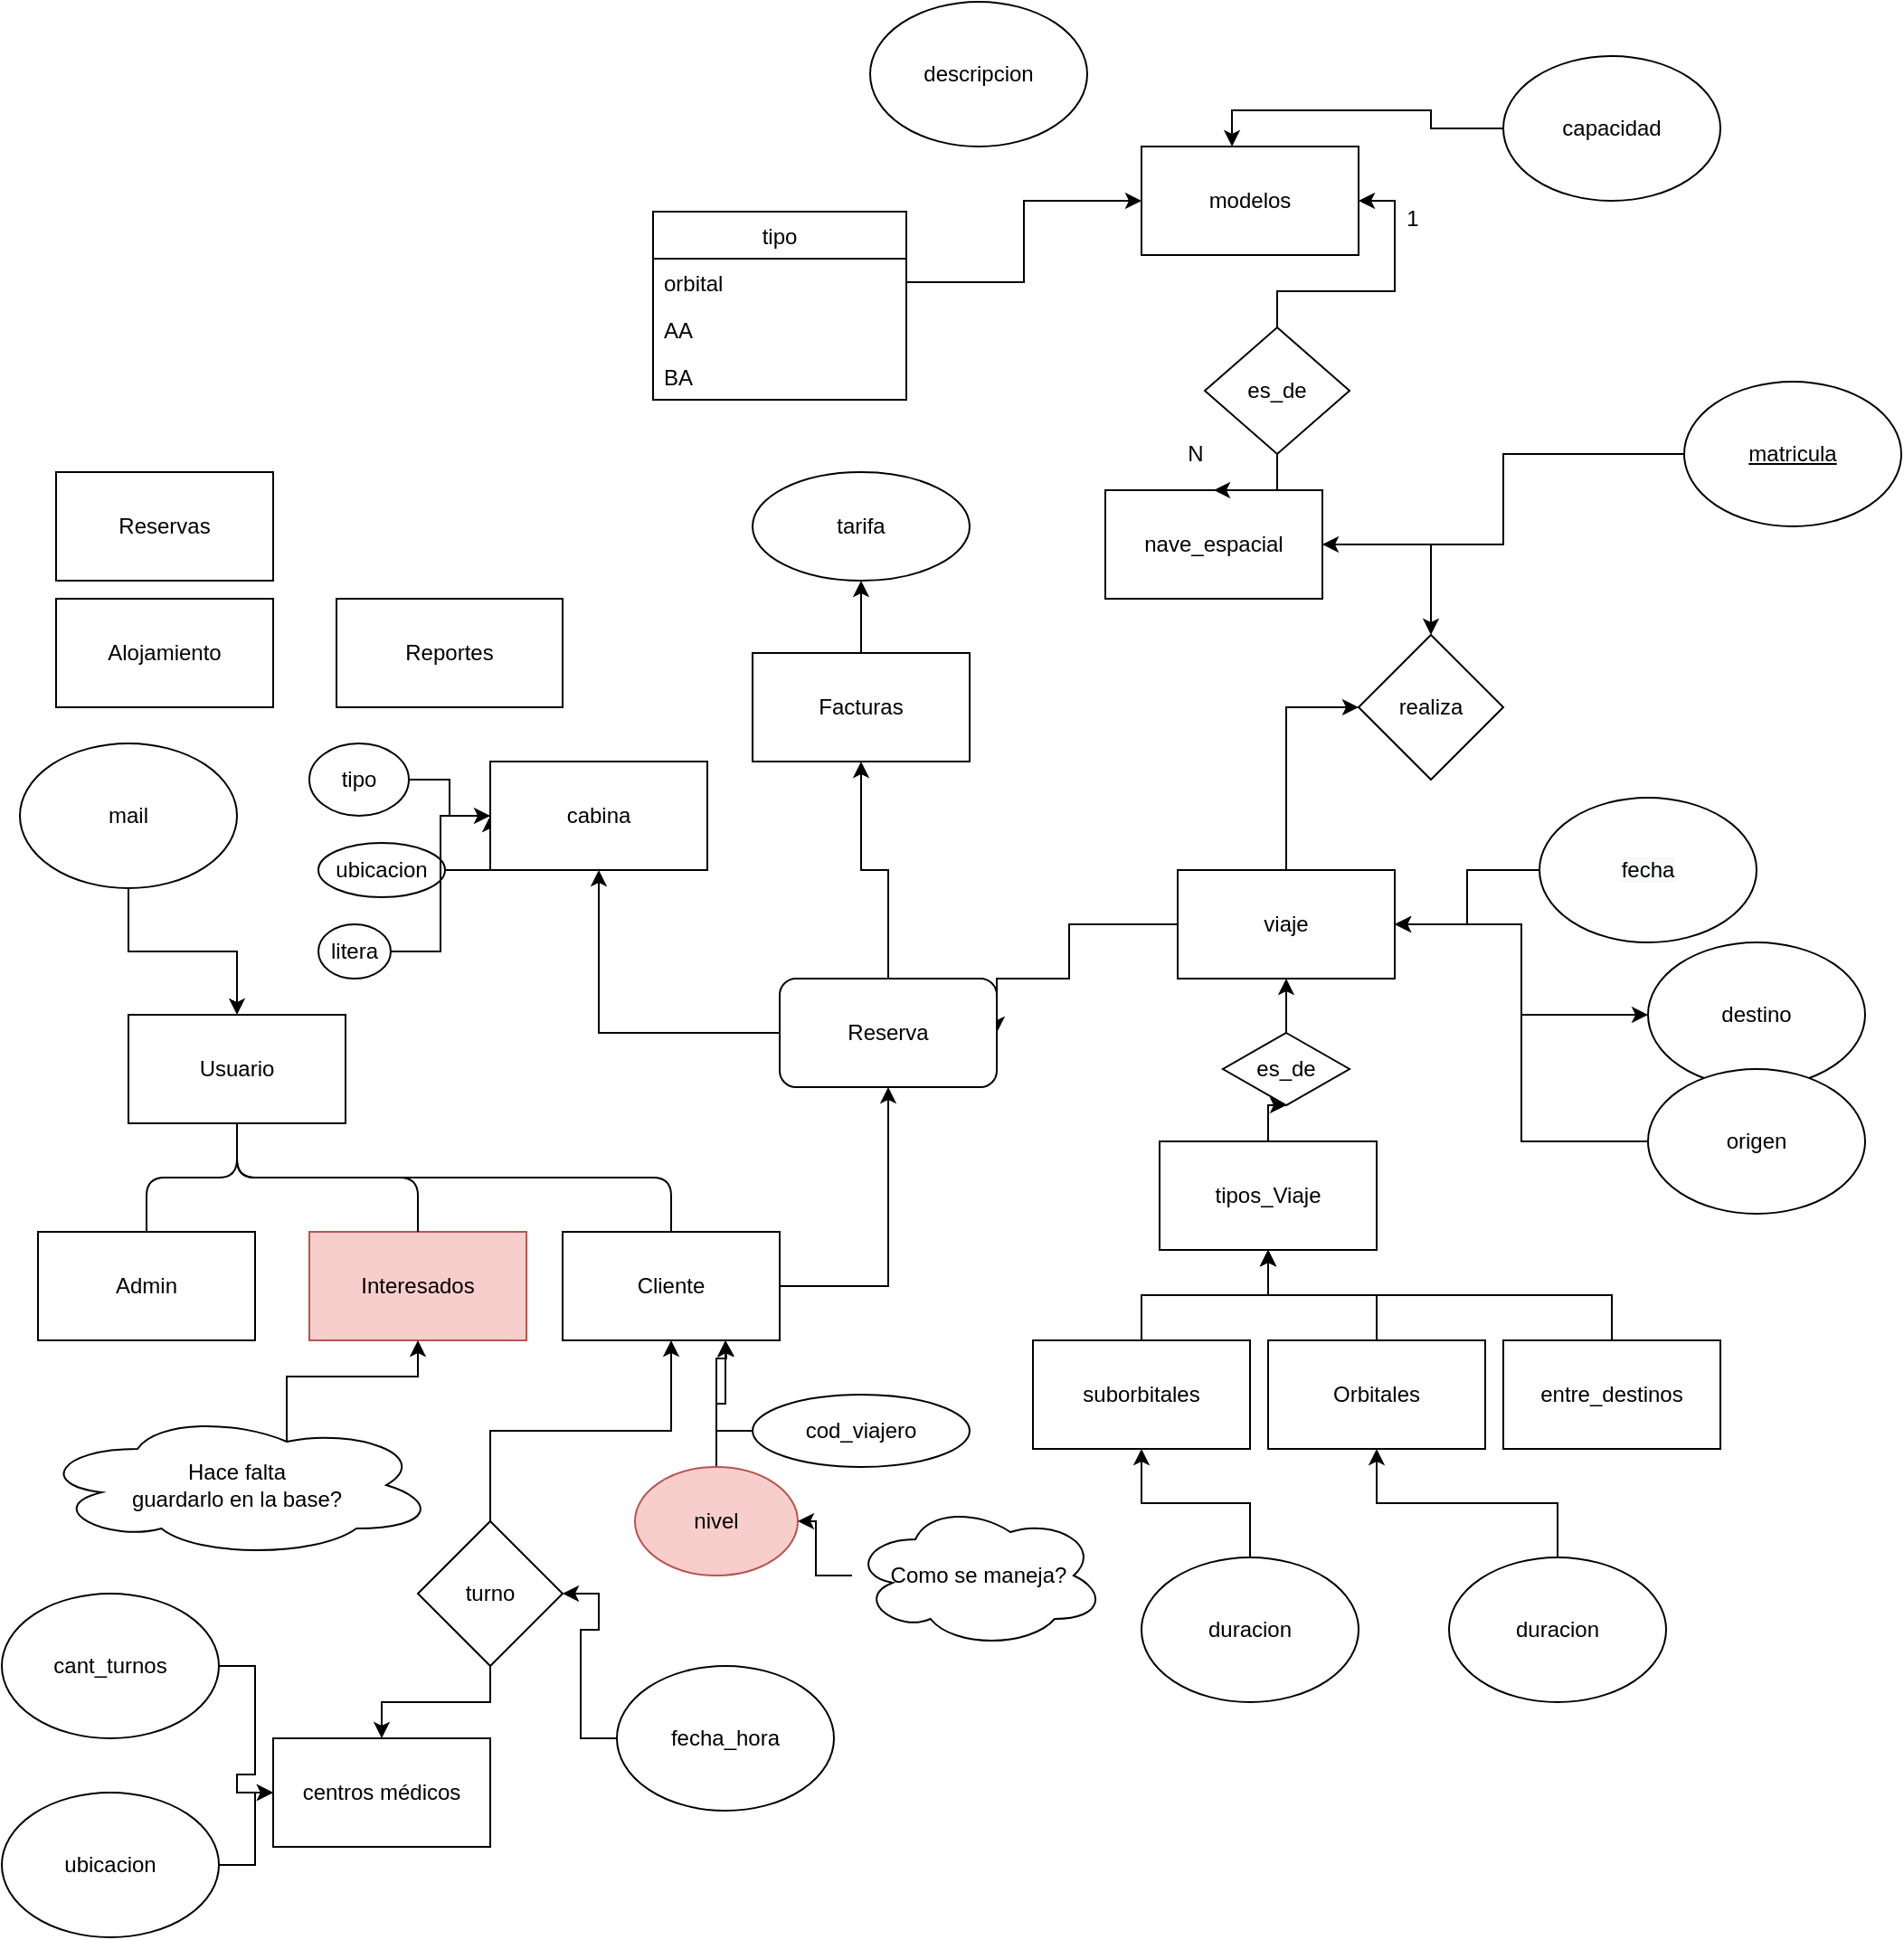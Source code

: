 <mxfile version="14.6.13" type="device"><diagram id="R2lEEEUBdFMjLlhIrx00" name="Page-1"><mxGraphModel dx="1182" dy="1871" grid="1" gridSize="10" guides="1" tooltips="1" connect="1" arrows="1" fold="1" page="1" pageScale="1" pageWidth="850" pageHeight="1100" math="0" shadow="0" extFonts="Permanent Marker^https://fonts.googleapis.com/css?family=Permanent+Marker"><root><mxCell id="0"/><mxCell id="1" parent="0"/><mxCell id="B8T8bs2UyUNcAx32hagl-1" value="Reservas" style="rounded=0;whiteSpace=wrap;html=1;" vertex="1" parent="1"><mxGeometry x="40" y="40" width="120" height="60" as="geometry"/></mxCell><mxCell id="B8T8bs2UyUNcAx32hagl-38" style="edgeStyle=orthogonalEdgeStyle;rounded=0;orthogonalLoop=1;jettySize=auto;html=1;entryX=0;entryY=0.5;entryDx=0;entryDy=0;exitX=1;exitY=0.5;exitDx=0;exitDy=0;" edge="1" parent="1" source="B8T8bs2UyUNcAx32hagl-42" target="B8T8bs2UyUNcAx32hagl-37"><mxGeometry relative="1" as="geometry"><mxPoint x="790" y="290" as="sourcePoint"/></mxGeometry></mxCell><mxCell id="B8T8bs2UyUNcAx32hagl-44" style="edgeStyle=orthogonalEdgeStyle;rounded=0;orthogonalLoop=1;jettySize=auto;html=1;entryX=0.5;entryY=1;entryDx=0;entryDy=0;" edge="1" parent="1" source="B8T8bs2UyUNcAx32hagl-2" target="B8T8bs2UyUNcAx32hagl-45"><mxGeometry relative="1" as="geometry"/></mxCell><mxCell id="B8T8bs2UyUNcAx32hagl-2" value="tipos_Viaje" style="rounded=0;whiteSpace=wrap;html=1;" vertex="1" parent="1"><mxGeometry x="650" y="410" width="120" height="60" as="geometry"/></mxCell><mxCell id="B8T8bs2UyUNcAx32hagl-91" value="" style="edgeStyle=orthogonalEdgeStyle;rounded=0;orthogonalLoop=1;jettySize=auto;html=1;" edge="1" parent="1" source="B8T8bs2UyUNcAx32hagl-3" target="B8T8bs2UyUNcAx32hagl-90"><mxGeometry relative="1" as="geometry"/></mxCell><mxCell id="B8T8bs2UyUNcAx32hagl-3" value="Facturas" style="rounded=0;whiteSpace=wrap;html=1;" vertex="1" parent="1"><mxGeometry x="425" y="140" width="120" height="60" as="geometry"/></mxCell><mxCell id="B8T8bs2UyUNcAx32hagl-4" value="Usuario" style="rounded=0;whiteSpace=wrap;html=1;" vertex="1" parent="1"><mxGeometry x="80" y="340" width="120" height="60" as="geometry"/></mxCell><mxCell id="B8T8bs2UyUNcAx32hagl-5" value="Interesados" style="rounded=0;whiteSpace=wrap;html=1;fillColor=#f8cecc;strokeColor=#b85450;" vertex="1" parent="1"><mxGeometry x="180" y="460" width="120" height="60" as="geometry"/></mxCell><mxCell id="B8T8bs2UyUNcAx32hagl-15" style="edgeStyle=orthogonalEdgeStyle;rounded=0;orthogonalLoop=1;jettySize=auto;html=1;exitX=1;exitY=0.5;exitDx=0;exitDy=0;entryX=0.5;entryY=1;entryDx=0;entryDy=0;" edge="1" parent="1" source="B8T8bs2UyUNcAx32hagl-6" target="B8T8bs2UyUNcAx32hagl-106"><mxGeometry relative="1" as="geometry"><mxPoint x="490" y="370" as="targetPoint"/></mxGeometry></mxCell><mxCell id="B8T8bs2UyUNcAx32hagl-6" value="Cliente" style="rounded=0;whiteSpace=wrap;html=1;" vertex="1" parent="1"><mxGeometry x="320" y="460" width="120" height="60" as="geometry"/></mxCell><mxCell id="B8T8bs2UyUNcAx32hagl-7" value="Admin" style="rounded=0;whiteSpace=wrap;html=1;" vertex="1" parent="1"><mxGeometry x="30" y="460" width="120" height="60" as="geometry"/></mxCell><mxCell id="B8T8bs2UyUNcAx32hagl-8" value="" style="endArrow=none;html=1;exitX=0.5;exitY=1;exitDx=0;exitDy=0;edgeStyle=orthogonalEdgeStyle;entryX=0.5;entryY=0;entryDx=0;entryDy=0;" edge="1" parent="1" source="B8T8bs2UyUNcAx32hagl-4" target="B8T8bs2UyUNcAx32hagl-5"><mxGeometry width="50" height="50" relative="1" as="geometry"><mxPoint x="380" y="460" as="sourcePoint"/><mxPoint x="430" y="410" as="targetPoint"/></mxGeometry></mxCell><mxCell id="B8T8bs2UyUNcAx32hagl-9" value="" style="endArrow=none;html=1;entryX=0.5;entryY=1;entryDx=0;entryDy=0;exitX=0.5;exitY=0;exitDx=0;exitDy=0;edgeStyle=orthogonalEdgeStyle;" edge="1" parent="1" source="B8T8bs2UyUNcAx32hagl-6" target="B8T8bs2UyUNcAx32hagl-4"><mxGeometry width="50" height="50" relative="1" as="geometry"><mxPoint x="380" y="460" as="sourcePoint"/><mxPoint x="430" y="410" as="targetPoint"/></mxGeometry></mxCell><mxCell id="B8T8bs2UyUNcAx32hagl-10" value="" style="endArrow=none;html=1;entryX=0.5;entryY=1;entryDx=0;entryDy=0;exitX=0.5;exitY=0;exitDx=0;exitDy=0;edgeStyle=orthogonalEdgeStyle;" edge="1" parent="1" source="B8T8bs2UyUNcAx32hagl-7" target="B8T8bs2UyUNcAx32hagl-4"><mxGeometry width="50" height="50" relative="1" as="geometry"><mxPoint x="240" y="470" as="sourcePoint"/><mxPoint x="220" y="410" as="targetPoint"/></mxGeometry></mxCell><mxCell id="B8T8bs2UyUNcAx32hagl-11" value="Alojamiento" style="rounded=0;whiteSpace=wrap;html=1;" vertex="1" parent="1"><mxGeometry x="40" y="110" width="120" height="60" as="geometry"/></mxCell><mxCell id="B8T8bs2UyUNcAx32hagl-13" style="edgeStyle=orthogonalEdgeStyle;rounded=0;orthogonalLoop=1;jettySize=auto;html=1;" edge="1" parent="1" source="B8T8bs2UyUNcAx32hagl-12" target="B8T8bs2UyUNcAx32hagl-4"><mxGeometry relative="1" as="geometry"/></mxCell><mxCell id="B8T8bs2UyUNcAx32hagl-12" value="mail" style="ellipse;whiteSpace=wrap;html=1;" vertex="1" parent="1"><mxGeometry x="20" y="190" width="120" height="80" as="geometry"/></mxCell><mxCell id="B8T8bs2UyUNcAx32hagl-16" style="edgeStyle=orthogonalEdgeStyle;rounded=0;orthogonalLoop=1;jettySize=auto;html=1;exitX=0.5;exitY=0;exitDx=0;exitDy=0;" edge="1" parent="1" source="B8T8bs2UyUNcAx32hagl-106" target="B8T8bs2UyUNcAx32hagl-3"><mxGeometry relative="1" as="geometry"><mxPoint x="490" y="290" as="sourcePoint"/></mxGeometry></mxCell><mxCell id="B8T8bs2UyUNcAx32hagl-94" value="" style="edgeStyle=orthogonalEdgeStyle;rounded=0;orthogonalLoop=1;jettySize=auto;html=1;entryX=0.5;entryY=1;entryDx=0;entryDy=0;exitX=0;exitY=0.5;exitDx=0;exitDy=0;" edge="1" parent="1" source="B8T8bs2UyUNcAx32hagl-106" target="B8T8bs2UyUNcAx32hagl-95"><mxGeometry relative="1" as="geometry"><mxPoint x="450" y="330" as="sourcePoint"/><mxPoint x="400" y="270" as="targetPoint"/></mxGeometry></mxCell><mxCell id="B8T8bs2UyUNcAx32hagl-17" value="Reportes" style="rounded=0;whiteSpace=wrap;html=1;" vertex="1" parent="1"><mxGeometry x="195" y="110" width="125" height="60" as="geometry"/></mxCell><mxCell id="B8T8bs2UyUNcAx32hagl-22" style="edgeStyle=orthogonalEdgeStyle;rounded=0;orthogonalLoop=1;jettySize=auto;html=1;entryX=0.5;entryY=1;entryDx=0;entryDy=0;" edge="1" parent="1" source="B8T8bs2UyUNcAx32hagl-19" target="B8T8bs2UyUNcAx32hagl-2"><mxGeometry relative="1" as="geometry"/></mxCell><mxCell id="B8T8bs2UyUNcAx32hagl-19" value="&#10;&#10;suborbitales&#10;&#10;" style="rounded=0;whiteSpace=wrap;html=1;" vertex="1" parent="1"><mxGeometry x="580" y="520" width="120" height="60" as="geometry"/></mxCell><mxCell id="B8T8bs2UyUNcAx32hagl-23" style="edgeStyle=orthogonalEdgeStyle;rounded=0;orthogonalLoop=1;jettySize=auto;html=1;exitX=0.5;exitY=0;exitDx=0;exitDy=0;entryX=0.5;entryY=1;entryDx=0;entryDy=0;" edge="1" parent="1" source="B8T8bs2UyUNcAx32hagl-20" target="B8T8bs2UyUNcAx32hagl-2"><mxGeometry relative="1" as="geometry"><mxPoint x="720" y="400" as="targetPoint"/></mxGeometry></mxCell><mxCell id="B8T8bs2UyUNcAx32hagl-20" value="Orbitales" style="rounded=0;whiteSpace=wrap;html=1;" vertex="1" parent="1"><mxGeometry x="710" y="520" width="120" height="60" as="geometry"/></mxCell><mxCell id="B8T8bs2UyUNcAx32hagl-24" style="edgeStyle=orthogonalEdgeStyle;rounded=0;orthogonalLoop=1;jettySize=auto;html=1;exitX=0.5;exitY=0;exitDx=0;exitDy=0;entryX=0.5;entryY=1;entryDx=0;entryDy=0;" edge="1" parent="1" source="B8T8bs2UyUNcAx32hagl-21" target="B8T8bs2UyUNcAx32hagl-2"><mxGeometry relative="1" as="geometry"><mxPoint x="800" y="390" as="targetPoint"/></mxGeometry></mxCell><mxCell id="B8T8bs2UyUNcAx32hagl-21" value="entre_destinos" style="rounded=0;whiteSpace=wrap;html=1;" vertex="1" parent="1"><mxGeometry x="840" y="520" width="120" height="60" as="geometry"/></mxCell><mxCell id="B8T8bs2UyUNcAx32hagl-34" style="edgeStyle=orthogonalEdgeStyle;rounded=0;orthogonalLoop=1;jettySize=auto;html=1;entryX=1;entryY=0.5;entryDx=0;entryDy=0;" edge="1" parent="1" source="B8T8bs2UyUNcAx32hagl-41" target="B8T8bs2UyUNcAx32hagl-42"><mxGeometry relative="1" as="geometry"><mxPoint x="760" y="140" as="sourcePoint"/></mxGeometry></mxCell><mxCell id="B8T8bs2UyUNcAx32hagl-26" value="modelos" style="rounded=0;whiteSpace=wrap;html=1;" vertex="1" parent="1"><mxGeometry x="640" y="-140" width="120" height="60" as="geometry"/></mxCell><mxCell id="B8T8bs2UyUNcAx32hagl-35" style="rounded=0;orthogonalLoop=1;jettySize=auto;html=1;entryX=0.5;entryY=0;entryDx=0;entryDy=0;edgeStyle=orthogonalEdgeStyle;" edge="1" parent="1" source="B8T8bs2UyUNcAx32hagl-27" target="B8T8bs2UyUNcAx32hagl-33"><mxGeometry relative="1" as="geometry"/></mxCell><mxCell id="B8T8bs2UyUNcAx32hagl-27" value="nave_espacial" style="rounded=0;whiteSpace=wrap;html=1;" vertex="1" parent="1"><mxGeometry x="620" y="50" width="120" height="60" as="geometry"/></mxCell><mxCell id="B8T8bs2UyUNcAx32hagl-29" style="edgeStyle=orthogonalEdgeStyle;rounded=0;orthogonalLoop=1;jettySize=auto;html=1;" edge="1" parent="1" source="B8T8bs2UyUNcAx32hagl-28" target="B8T8bs2UyUNcAx32hagl-27"><mxGeometry relative="1" as="geometry"/></mxCell><mxCell id="B8T8bs2UyUNcAx32hagl-30" style="edgeStyle=orthogonalEdgeStyle;rounded=0;orthogonalLoop=1;jettySize=auto;html=1;entryX=1;entryY=0.5;entryDx=0;entryDy=0;" edge="1" parent="1" source="B8T8bs2UyUNcAx32hagl-28" target="B8T8bs2UyUNcAx32hagl-26"><mxGeometry relative="1" as="geometry"/></mxCell><mxCell id="B8T8bs2UyUNcAx32hagl-28" value="es_de" style="rhombus;whiteSpace=wrap;html=1;" vertex="1" parent="1"><mxGeometry x="675" y="-40" width="80" height="70" as="geometry"/></mxCell><mxCell id="B8T8bs2UyUNcAx32hagl-31" value="N" style="text;html=1;strokeColor=none;fillColor=none;align=center;verticalAlign=middle;whiteSpace=wrap;rounded=0;" vertex="1" parent="1"><mxGeometry x="650" y="20" width="40" height="20" as="geometry"/></mxCell><mxCell id="B8T8bs2UyUNcAx32hagl-32" value="1" style="text;html=1;strokeColor=none;fillColor=none;align=center;verticalAlign=middle;whiteSpace=wrap;rounded=0;" vertex="1" parent="1"><mxGeometry x="770" y="-110" width="40" height="20" as="geometry"/></mxCell><mxCell id="B8T8bs2UyUNcAx32hagl-33" value="realiza" style="rhombus;whiteSpace=wrap;html=1;" vertex="1" parent="1"><mxGeometry x="760" y="130" width="80" height="80" as="geometry"/></mxCell><mxCell id="B8T8bs2UyUNcAx32hagl-37" value="destino" style="ellipse;whiteSpace=wrap;html=1;" vertex="1" parent="1"><mxGeometry x="920" y="300" width="120" height="80" as="geometry"/></mxCell><mxCell id="B8T8bs2UyUNcAx32hagl-40" style="edgeStyle=orthogonalEdgeStyle;rounded=0;orthogonalLoop=1;jettySize=auto;html=1;entryX=1;entryY=0.5;entryDx=0;entryDy=0;" edge="1" parent="1" source="B8T8bs2UyUNcAx32hagl-39" target="B8T8bs2UyUNcAx32hagl-42"><mxGeometry relative="1" as="geometry"/></mxCell><mxCell id="B8T8bs2UyUNcAx32hagl-39" value="origen" style="ellipse;whiteSpace=wrap;html=1;" vertex="1" parent="1"><mxGeometry x="920" y="370" width="120" height="80" as="geometry"/></mxCell><mxCell id="B8T8bs2UyUNcAx32hagl-41" value="&lt;span style=&quot;color: rgb(0 , 0 , 0) ; font-family: &amp;#34;helvetica&amp;#34; ; font-size: 12px ; font-style: normal ; font-weight: 400 ; letter-spacing: normal ; text-align: center ; text-indent: 0px ; text-transform: none ; word-spacing: 0px ; background-color: rgb(248 , 249 , 250) ; display: inline ; float: none&quot;&gt;fecha&lt;/span&gt;" style="ellipse;whiteSpace=wrap;html=1;" vertex="1" parent="1"><mxGeometry x="860" y="220" width="120" height="80" as="geometry"/></mxCell><mxCell id="B8T8bs2UyUNcAx32hagl-43" style="edgeStyle=orthogonalEdgeStyle;rounded=0;orthogonalLoop=1;jettySize=auto;html=1;entryX=0;entryY=0.5;entryDx=0;entryDy=0;exitX=0.5;exitY=0;exitDx=0;exitDy=0;" edge="1" parent="1" source="B8T8bs2UyUNcAx32hagl-42" target="B8T8bs2UyUNcAx32hagl-33"><mxGeometry relative="1" as="geometry"/></mxCell><mxCell id="B8T8bs2UyUNcAx32hagl-89" style="edgeStyle=orthogonalEdgeStyle;rounded=0;orthogonalLoop=1;jettySize=auto;html=1;entryX=1;entryY=0.5;entryDx=0;entryDy=0;" edge="1" parent="1" source="B8T8bs2UyUNcAx32hagl-42" target="B8T8bs2UyUNcAx32hagl-106"><mxGeometry relative="1" as="geometry"><mxPoint x="530" y="330" as="targetPoint"/><Array as="points"><mxPoint x="600" y="290"/><mxPoint x="600" y="320"/></Array></mxGeometry></mxCell><mxCell id="B8T8bs2UyUNcAx32hagl-42" value="viaje" style="rounded=0;whiteSpace=wrap;html=1;" vertex="1" parent="1"><mxGeometry x="660" y="260" width="120" height="60" as="geometry"/></mxCell><mxCell id="B8T8bs2UyUNcAx32hagl-46" style="edgeStyle=orthogonalEdgeStyle;rounded=0;orthogonalLoop=1;jettySize=auto;html=1;entryX=0.5;entryY=1;entryDx=0;entryDy=0;" edge="1" parent="1" source="B8T8bs2UyUNcAx32hagl-45" target="B8T8bs2UyUNcAx32hagl-42"><mxGeometry relative="1" as="geometry"/></mxCell><mxCell id="B8T8bs2UyUNcAx32hagl-45" value="es_de" style="rhombus;whiteSpace=wrap;html=1;" vertex="1" parent="1"><mxGeometry x="685" y="350" width="70" height="40" as="geometry"/></mxCell><mxCell id="B8T8bs2UyUNcAx32hagl-49" style="edgeStyle=orthogonalEdgeStyle;rounded=0;orthogonalLoop=1;jettySize=auto;html=1;entryX=0.417;entryY=0;entryDx=0;entryDy=0;entryPerimeter=0;" edge="1" parent="1" source="B8T8bs2UyUNcAx32hagl-48" target="B8T8bs2UyUNcAx32hagl-26"><mxGeometry relative="1" as="geometry"/></mxCell><mxCell id="B8T8bs2UyUNcAx32hagl-48" value="&#10;&#10;capacidad&#10;&#10;" style="ellipse;whiteSpace=wrap;html=1;" vertex="1" parent="1"><mxGeometry x="840" y="-190" width="120" height="80" as="geometry"/></mxCell><mxCell id="B8T8bs2UyUNcAx32hagl-50" value="&#10;&#10;centros médicos&#10;&#10;" style="rounded=0;whiteSpace=wrap;html=1;" vertex="1" parent="1"><mxGeometry x="160" y="740" width="120" height="60" as="geometry"/></mxCell><mxCell id="B8T8bs2UyUNcAx32hagl-54" style="edgeStyle=orthogonalEdgeStyle;rounded=0;orthogonalLoop=1;jettySize=auto;html=1;entryX=0;entryY=0.5;entryDx=0;entryDy=0;" edge="1" parent="1" source="B8T8bs2UyUNcAx32hagl-51" target="B8T8bs2UyUNcAx32hagl-50"><mxGeometry relative="1" as="geometry"><mxPoint x="282.5" y="810" as="targetPoint"/></mxGeometry></mxCell><mxCell id="B8T8bs2UyUNcAx32hagl-51" value="ubicacion" style="ellipse;whiteSpace=wrap;html=1;" vertex="1" parent="1"><mxGeometry x="10" y="770" width="120" height="80" as="geometry"/></mxCell><mxCell id="B8T8bs2UyUNcAx32hagl-53" style="edgeStyle=orthogonalEdgeStyle;rounded=0;orthogonalLoop=1;jettySize=auto;html=1;entryX=0;entryY=0.5;entryDx=0;entryDy=0;" edge="1" parent="1" source="B8T8bs2UyUNcAx32hagl-52" target="B8T8bs2UyUNcAx32hagl-50"><mxGeometry relative="1" as="geometry"/></mxCell><mxCell id="B8T8bs2UyUNcAx32hagl-52" value="cant_turnos" style="ellipse;whiteSpace=wrap;html=1;" vertex="1" parent="1"><mxGeometry x="10" y="660" width="120" height="80" as="geometry"/></mxCell><mxCell id="B8T8bs2UyUNcAx32hagl-56" style="edgeStyle=orthogonalEdgeStyle;rounded=0;orthogonalLoop=1;jettySize=auto;html=1;entryX=0.5;entryY=1;entryDx=0;entryDy=0;" edge="1" parent="1" source="B8T8bs2UyUNcAx32hagl-55" target="B8T8bs2UyUNcAx32hagl-6"><mxGeometry relative="1" as="geometry"/></mxCell><mxCell id="B8T8bs2UyUNcAx32hagl-57" style="edgeStyle=orthogonalEdgeStyle;rounded=0;orthogonalLoop=1;jettySize=auto;html=1;" edge="1" parent="1" source="B8T8bs2UyUNcAx32hagl-55" target="B8T8bs2UyUNcAx32hagl-50"><mxGeometry relative="1" as="geometry"/></mxCell><mxCell id="B8T8bs2UyUNcAx32hagl-55" value="turno" style="rhombus;whiteSpace=wrap;html=1;" vertex="1" parent="1"><mxGeometry x="240" y="620" width="80" height="80" as="geometry"/></mxCell><mxCell id="B8T8bs2UyUNcAx32hagl-60" style="edgeStyle=orthogonalEdgeStyle;rounded=0;orthogonalLoop=1;jettySize=auto;html=1;" edge="1" parent="1" source="B8T8bs2UyUNcAx32hagl-59"><mxGeometry relative="1" as="geometry"><mxPoint x="410" y="520" as="targetPoint"/></mxGeometry></mxCell><mxCell id="B8T8bs2UyUNcAx32hagl-59" value="cod_viajero" style="ellipse;whiteSpace=wrap;html=1;" vertex="1" parent="1"><mxGeometry x="425" y="550" width="120" height="40" as="geometry"/></mxCell><mxCell id="B8T8bs2UyUNcAx32hagl-62" style="edgeStyle=orthogonalEdgeStyle;rounded=0;orthogonalLoop=1;jettySize=auto;html=1;entryX=0.75;entryY=1;entryDx=0;entryDy=0;" edge="1" parent="1" source="B8T8bs2UyUNcAx32hagl-61" target="B8T8bs2UyUNcAx32hagl-6"><mxGeometry relative="1" as="geometry"/></mxCell><mxCell id="B8T8bs2UyUNcAx32hagl-61" value="nivel" style="ellipse;whiteSpace=wrap;html=1;fillColor=#f8cecc;strokeColor=#b85450;" vertex="1" parent="1"><mxGeometry x="360" y="590" width="90" height="60" as="geometry"/></mxCell><mxCell id="B8T8bs2UyUNcAx32hagl-69" style="edgeStyle=orthogonalEdgeStyle;rounded=0;orthogonalLoop=1;jettySize=auto;html=1;exitX=0.625;exitY=0.2;exitDx=0;exitDy=0;exitPerimeter=0;" edge="1" parent="1" source="B8T8bs2UyUNcAx32hagl-64" target="B8T8bs2UyUNcAx32hagl-5"><mxGeometry relative="1" as="geometry"/></mxCell><mxCell id="B8T8bs2UyUNcAx32hagl-64" value="Hace falta &lt;br&gt;guardarlo en la base?" style="ellipse;shape=cloud;whiteSpace=wrap;html=1;" vertex="1" parent="1"><mxGeometry x="30" y="560" width="220" height="80" as="geometry"/></mxCell><mxCell id="B8T8bs2UyUNcAx32hagl-68" style="edgeStyle=orthogonalEdgeStyle;rounded=0;orthogonalLoop=1;jettySize=auto;html=1;entryX=1;entryY=0.5;entryDx=0;entryDy=0;" edge="1" parent="1" source="B8T8bs2UyUNcAx32hagl-67" target="B8T8bs2UyUNcAx32hagl-55"><mxGeometry relative="1" as="geometry"/></mxCell><mxCell id="B8T8bs2UyUNcAx32hagl-67" value="fecha_hora" style="ellipse;whiteSpace=wrap;html=1;" vertex="1" parent="1"><mxGeometry x="350" y="700" width="120" height="80" as="geometry"/></mxCell><mxCell id="B8T8bs2UyUNcAx32hagl-72" style="edgeStyle=orthogonalEdgeStyle;rounded=0;orthogonalLoop=1;jettySize=auto;html=1;entryX=1;entryY=0.5;entryDx=0;entryDy=0;" edge="1" parent="1" source="B8T8bs2UyUNcAx32hagl-71" target="B8T8bs2UyUNcAx32hagl-61"><mxGeometry relative="1" as="geometry"/></mxCell><mxCell id="B8T8bs2UyUNcAx32hagl-71" value="Como se maneja?" style="ellipse;shape=cloud;whiteSpace=wrap;html=1;" vertex="1" parent="1"><mxGeometry x="480" y="610" width="140" height="80" as="geometry"/></mxCell><mxCell id="B8T8bs2UyUNcAx32hagl-74" style="edgeStyle=orthogonalEdgeStyle;rounded=0;orthogonalLoop=1;jettySize=auto;html=1;entryX=0;entryY=0.5;entryDx=0;entryDy=0;exitX=1;exitY=0.5;exitDx=0;exitDy=0;" edge="1" parent="1" source="B8T8bs2UyUNcAx32hagl-81" target="B8T8bs2UyUNcAx32hagl-26"><mxGeometry relative="1" as="geometry"><mxPoint x="570" y="-90" as="sourcePoint"/></mxGeometry></mxCell><mxCell id="B8T8bs2UyUNcAx32hagl-75" value="descripcion" style="ellipse;whiteSpace=wrap;html=1;" vertex="1" parent="1"><mxGeometry x="490" y="-220" width="120" height="80" as="geometry"/></mxCell><mxCell id="B8T8bs2UyUNcAx32hagl-78" style="edgeStyle=orthogonalEdgeStyle;rounded=0;orthogonalLoop=1;jettySize=auto;html=1;entryX=1;entryY=0.5;entryDx=0;entryDy=0;" edge="1" parent="1" source="B8T8bs2UyUNcAx32hagl-77" target="B8T8bs2UyUNcAx32hagl-27"><mxGeometry relative="1" as="geometry"/></mxCell><mxCell id="B8T8bs2UyUNcAx32hagl-77" value="matricula" style="ellipse;whiteSpace=wrap;html=1;fontStyle=4" vertex="1" parent="1"><mxGeometry x="940" y="-10" width="120" height="80" as="geometry"/></mxCell><mxCell id="B8T8bs2UyUNcAx32hagl-80" value="tipo" style="swimlane;fontStyle=0;childLayout=stackLayout;horizontal=1;startSize=26;horizontalStack=0;resizeParent=1;resizeParentMax=0;resizeLast=0;collapsible=1;marginBottom=0;" vertex="1" parent="1"><mxGeometry x="370" y="-104" width="140" height="104" as="geometry"/></mxCell><mxCell id="B8T8bs2UyUNcAx32hagl-81" value="orbital" style="text;strokeColor=none;fillColor=none;align=left;verticalAlign=top;spacingLeft=4;spacingRight=4;overflow=hidden;rotatable=0;points=[[0,0.5],[1,0.5]];portConstraint=eastwest;" vertex="1" parent="B8T8bs2UyUNcAx32hagl-80"><mxGeometry y="26" width="140" height="26" as="geometry"/></mxCell><mxCell id="B8T8bs2UyUNcAx32hagl-82" value="AA" style="text;strokeColor=none;fillColor=none;align=left;verticalAlign=top;spacingLeft=4;spacingRight=4;overflow=hidden;rotatable=0;points=[[0,0.5],[1,0.5]];portConstraint=eastwest;" vertex="1" parent="B8T8bs2UyUNcAx32hagl-80"><mxGeometry y="52" width="140" height="26" as="geometry"/></mxCell><mxCell id="B8T8bs2UyUNcAx32hagl-83" value="BA" style="text;strokeColor=none;fillColor=none;align=left;verticalAlign=top;spacingLeft=4;spacingRight=4;overflow=hidden;rotatable=0;points=[[0,0.5],[1,0.5]];portConstraint=eastwest;" vertex="1" parent="B8T8bs2UyUNcAx32hagl-80"><mxGeometry y="78" width="140" height="26" as="geometry"/></mxCell><mxCell id="B8T8bs2UyUNcAx32hagl-87" style="edgeStyle=orthogonalEdgeStyle;rounded=0;orthogonalLoop=1;jettySize=auto;html=1;entryX=0.5;entryY=1;entryDx=0;entryDy=0;" edge="1" parent="1" source="B8T8bs2UyUNcAx32hagl-84" target="B8T8bs2UyUNcAx32hagl-20"><mxGeometry relative="1" as="geometry"/></mxCell><mxCell id="B8T8bs2UyUNcAx32hagl-84" value="duracion" style="ellipse;whiteSpace=wrap;html=1;" vertex="1" parent="1"><mxGeometry x="810" y="640" width="120" height="80" as="geometry"/></mxCell><mxCell id="B8T8bs2UyUNcAx32hagl-88" style="edgeStyle=orthogonalEdgeStyle;rounded=0;orthogonalLoop=1;jettySize=auto;html=1;entryX=0.5;entryY=1;entryDx=0;entryDy=0;" edge="1" parent="1" source="B8T8bs2UyUNcAx32hagl-86" target="B8T8bs2UyUNcAx32hagl-19"><mxGeometry relative="1" as="geometry"/></mxCell><mxCell id="B8T8bs2UyUNcAx32hagl-86" value="duracion" style="ellipse;whiteSpace=wrap;html=1;" vertex="1" parent="1"><mxGeometry x="640" y="640" width="120" height="80" as="geometry"/></mxCell><mxCell id="B8T8bs2UyUNcAx32hagl-90" value="tarifa" style="ellipse;whiteSpace=wrap;html=1;rounded=0;" vertex="1" parent="1"><mxGeometry x="425" y="40" width="120" height="60" as="geometry"/></mxCell><mxCell id="B8T8bs2UyUNcAx32hagl-102" style="edgeStyle=orthogonalEdgeStyle;rounded=0;orthogonalLoop=1;jettySize=auto;html=1;exitX=1;exitY=0.5;exitDx=0;exitDy=0;entryX=0;entryY=0.5;entryDx=0;entryDy=0;" edge="1" parent="1" source="B8T8bs2UyUNcAx32hagl-99" target="B8T8bs2UyUNcAx32hagl-95"><mxGeometry relative="1" as="geometry"/></mxCell><mxCell id="B8T8bs2UyUNcAx32hagl-99" value="tipo" style="ellipse;whiteSpace=wrap;html=1;" vertex="1" parent="1"><mxGeometry x="180" y="190" width="55" height="40" as="geometry"/></mxCell><mxCell id="B8T8bs2UyUNcAx32hagl-103" style="edgeStyle=orthogonalEdgeStyle;rounded=0;orthogonalLoop=1;jettySize=auto;html=1;entryX=0;entryY=0.5;entryDx=0;entryDy=0;exitX=1;exitY=0.5;exitDx=0;exitDy=0;" edge="1" parent="1" source="B8T8bs2UyUNcAx32hagl-100" target="B8T8bs2UyUNcAx32hagl-95"><mxGeometry relative="1" as="geometry"><mxPoint x="242.5" y="255" as="sourcePoint"/></mxGeometry></mxCell><mxCell id="B8T8bs2UyUNcAx32hagl-100" value="ubicacion" style="ellipse;whiteSpace=wrap;html=1;" vertex="1" parent="1"><mxGeometry x="185" y="245" width="70" height="30" as="geometry"/></mxCell><mxCell id="B8T8bs2UyUNcAx32hagl-101" value="litera" style="ellipse;whiteSpace=wrap;html=1;" vertex="1" parent="1"><mxGeometry x="185" y="290" width="40" height="30" as="geometry"/></mxCell><mxCell id="B8T8bs2UyUNcAx32hagl-95" value="cabina" style="rounded=0;whiteSpace=wrap;html=1;" vertex="1" parent="1"><mxGeometry x="280" y="200" width="120" height="60" as="geometry"/></mxCell><mxCell id="B8T8bs2UyUNcAx32hagl-105" value="" style="edgeStyle=orthogonalEdgeStyle;rounded=0;orthogonalLoop=1;jettySize=auto;html=1;endArrow=none;entryX=0;entryY=0.5;entryDx=0;entryDy=0;" edge="1" parent="1" source="B8T8bs2UyUNcAx32hagl-101" target="B8T8bs2UyUNcAx32hagl-95"><mxGeometry relative="1" as="geometry"><mxPoint x="375" y="250" as="targetPoint"/><mxPoint x="225" y="305" as="sourcePoint"/></mxGeometry></mxCell><mxCell id="B8T8bs2UyUNcAx32hagl-106" value="Reserva" style="rounded=1;whiteSpace=wrap;html=1;" vertex="1" parent="1"><mxGeometry x="440" y="320" width="120" height="60" as="geometry"/></mxCell></root></mxGraphModel></diagram></mxfile>